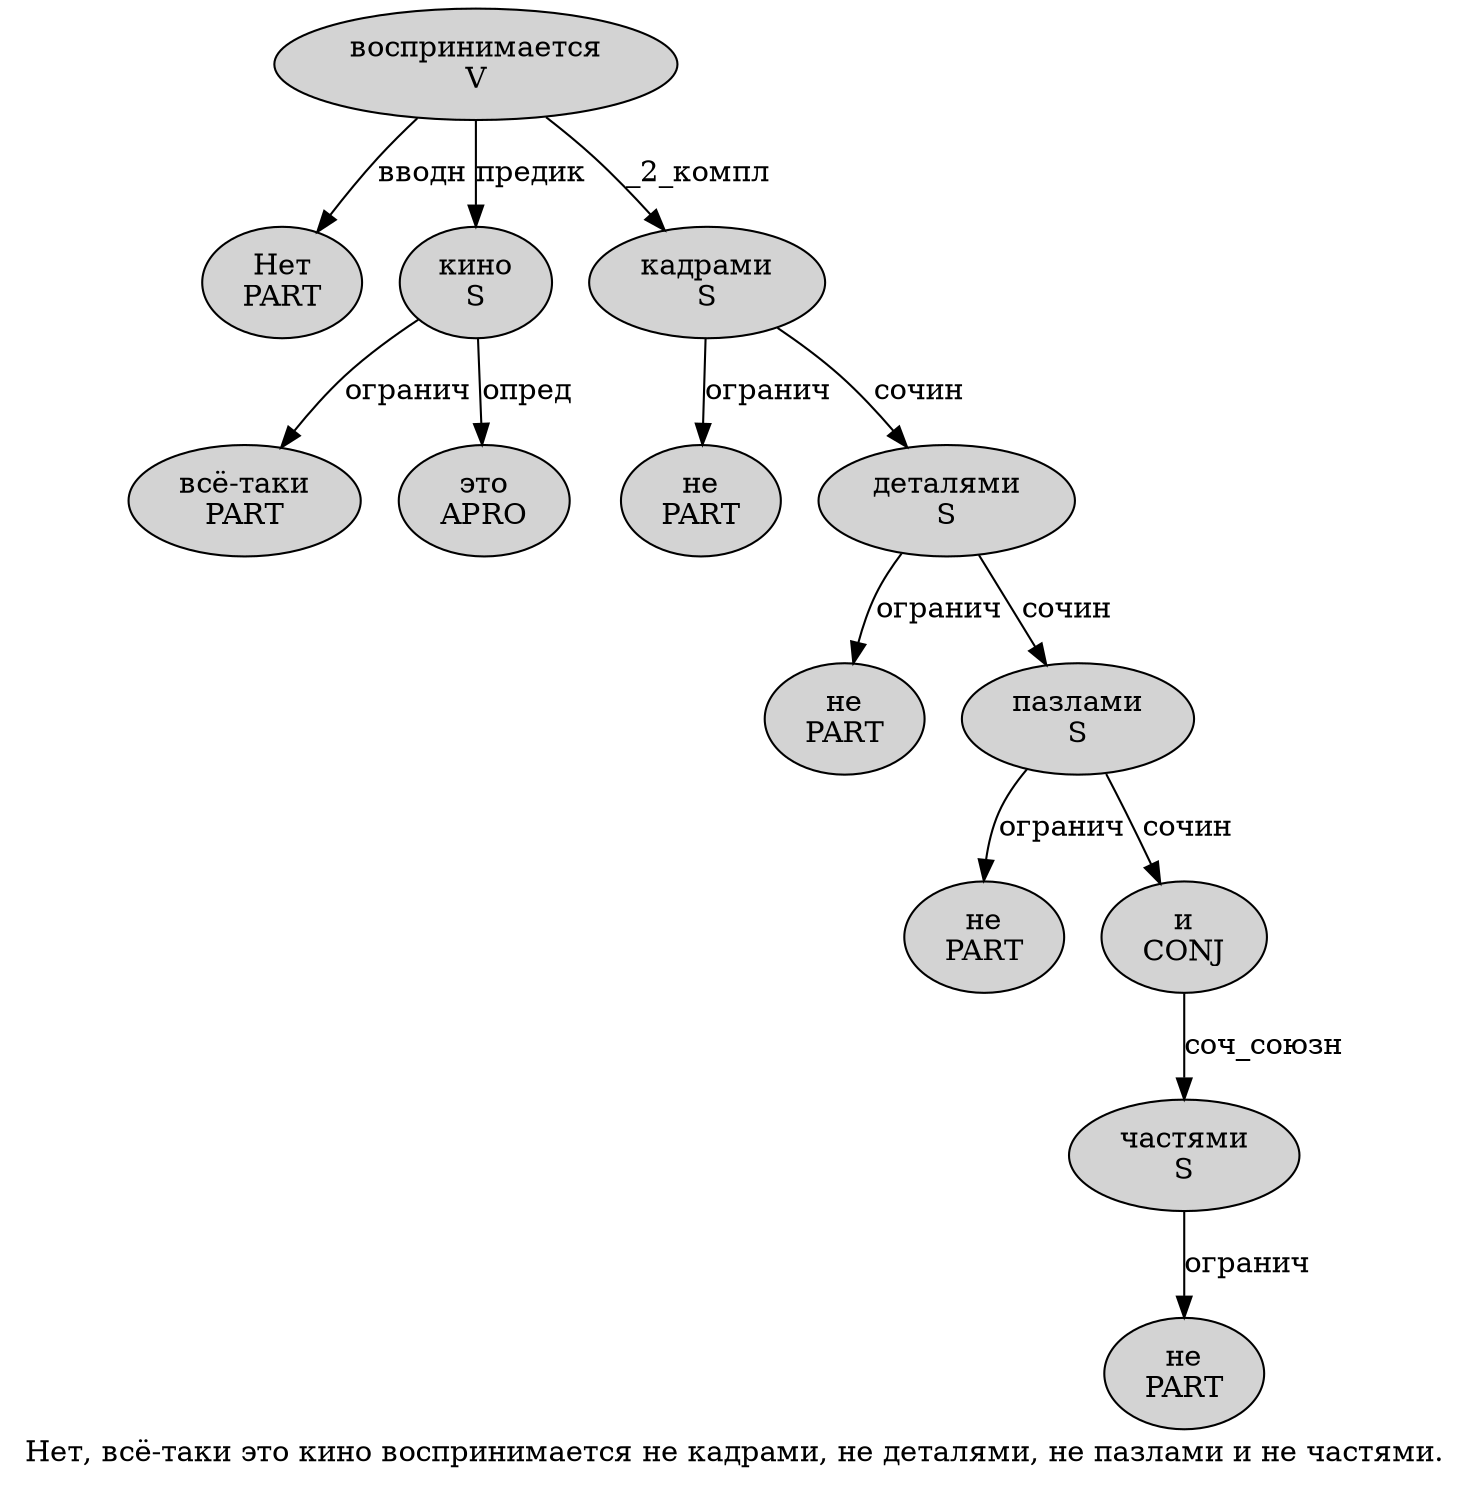 digraph SENTENCE_1212 {
	graph [label="Нет, всё-таки это кино воспринимается не кадрами, не деталями, не пазлами и не частями."]
	node [style=filled]
		0 [label="Нет
PART" color="" fillcolor=lightgray penwidth=1 shape=ellipse]
		2 [label="всё-таки
PART" color="" fillcolor=lightgray penwidth=1 shape=ellipse]
		3 [label="это
APRO" color="" fillcolor=lightgray penwidth=1 shape=ellipse]
		4 [label="кино
S" color="" fillcolor=lightgray penwidth=1 shape=ellipse]
		5 [label="воспринимается
V" color="" fillcolor=lightgray penwidth=1 shape=ellipse]
		6 [label="не
PART" color="" fillcolor=lightgray penwidth=1 shape=ellipse]
		7 [label="кадрами
S" color="" fillcolor=lightgray penwidth=1 shape=ellipse]
		9 [label="не
PART" color="" fillcolor=lightgray penwidth=1 shape=ellipse]
		10 [label="деталями
S" color="" fillcolor=lightgray penwidth=1 shape=ellipse]
		12 [label="не
PART" color="" fillcolor=lightgray penwidth=1 shape=ellipse]
		13 [label="пазлами
S" color="" fillcolor=lightgray penwidth=1 shape=ellipse]
		14 [label="и
CONJ" color="" fillcolor=lightgray penwidth=1 shape=ellipse]
		15 [label="не
PART" color="" fillcolor=lightgray penwidth=1 shape=ellipse]
		16 [label="частями
S" color="" fillcolor=lightgray penwidth=1 shape=ellipse]
			14 -> 16 [label="соч_союзн"]
			10 -> 9 [label="огранич"]
			10 -> 13 [label="сочин"]
			4 -> 2 [label="огранич"]
			4 -> 3 [label="опред"]
			16 -> 15 [label="огранич"]
			13 -> 12 [label="огранич"]
			13 -> 14 [label="сочин"]
			7 -> 6 [label="огранич"]
			7 -> 10 [label="сочин"]
			5 -> 0 [label="вводн"]
			5 -> 4 [label="предик"]
			5 -> 7 [label="_2_компл"]
}